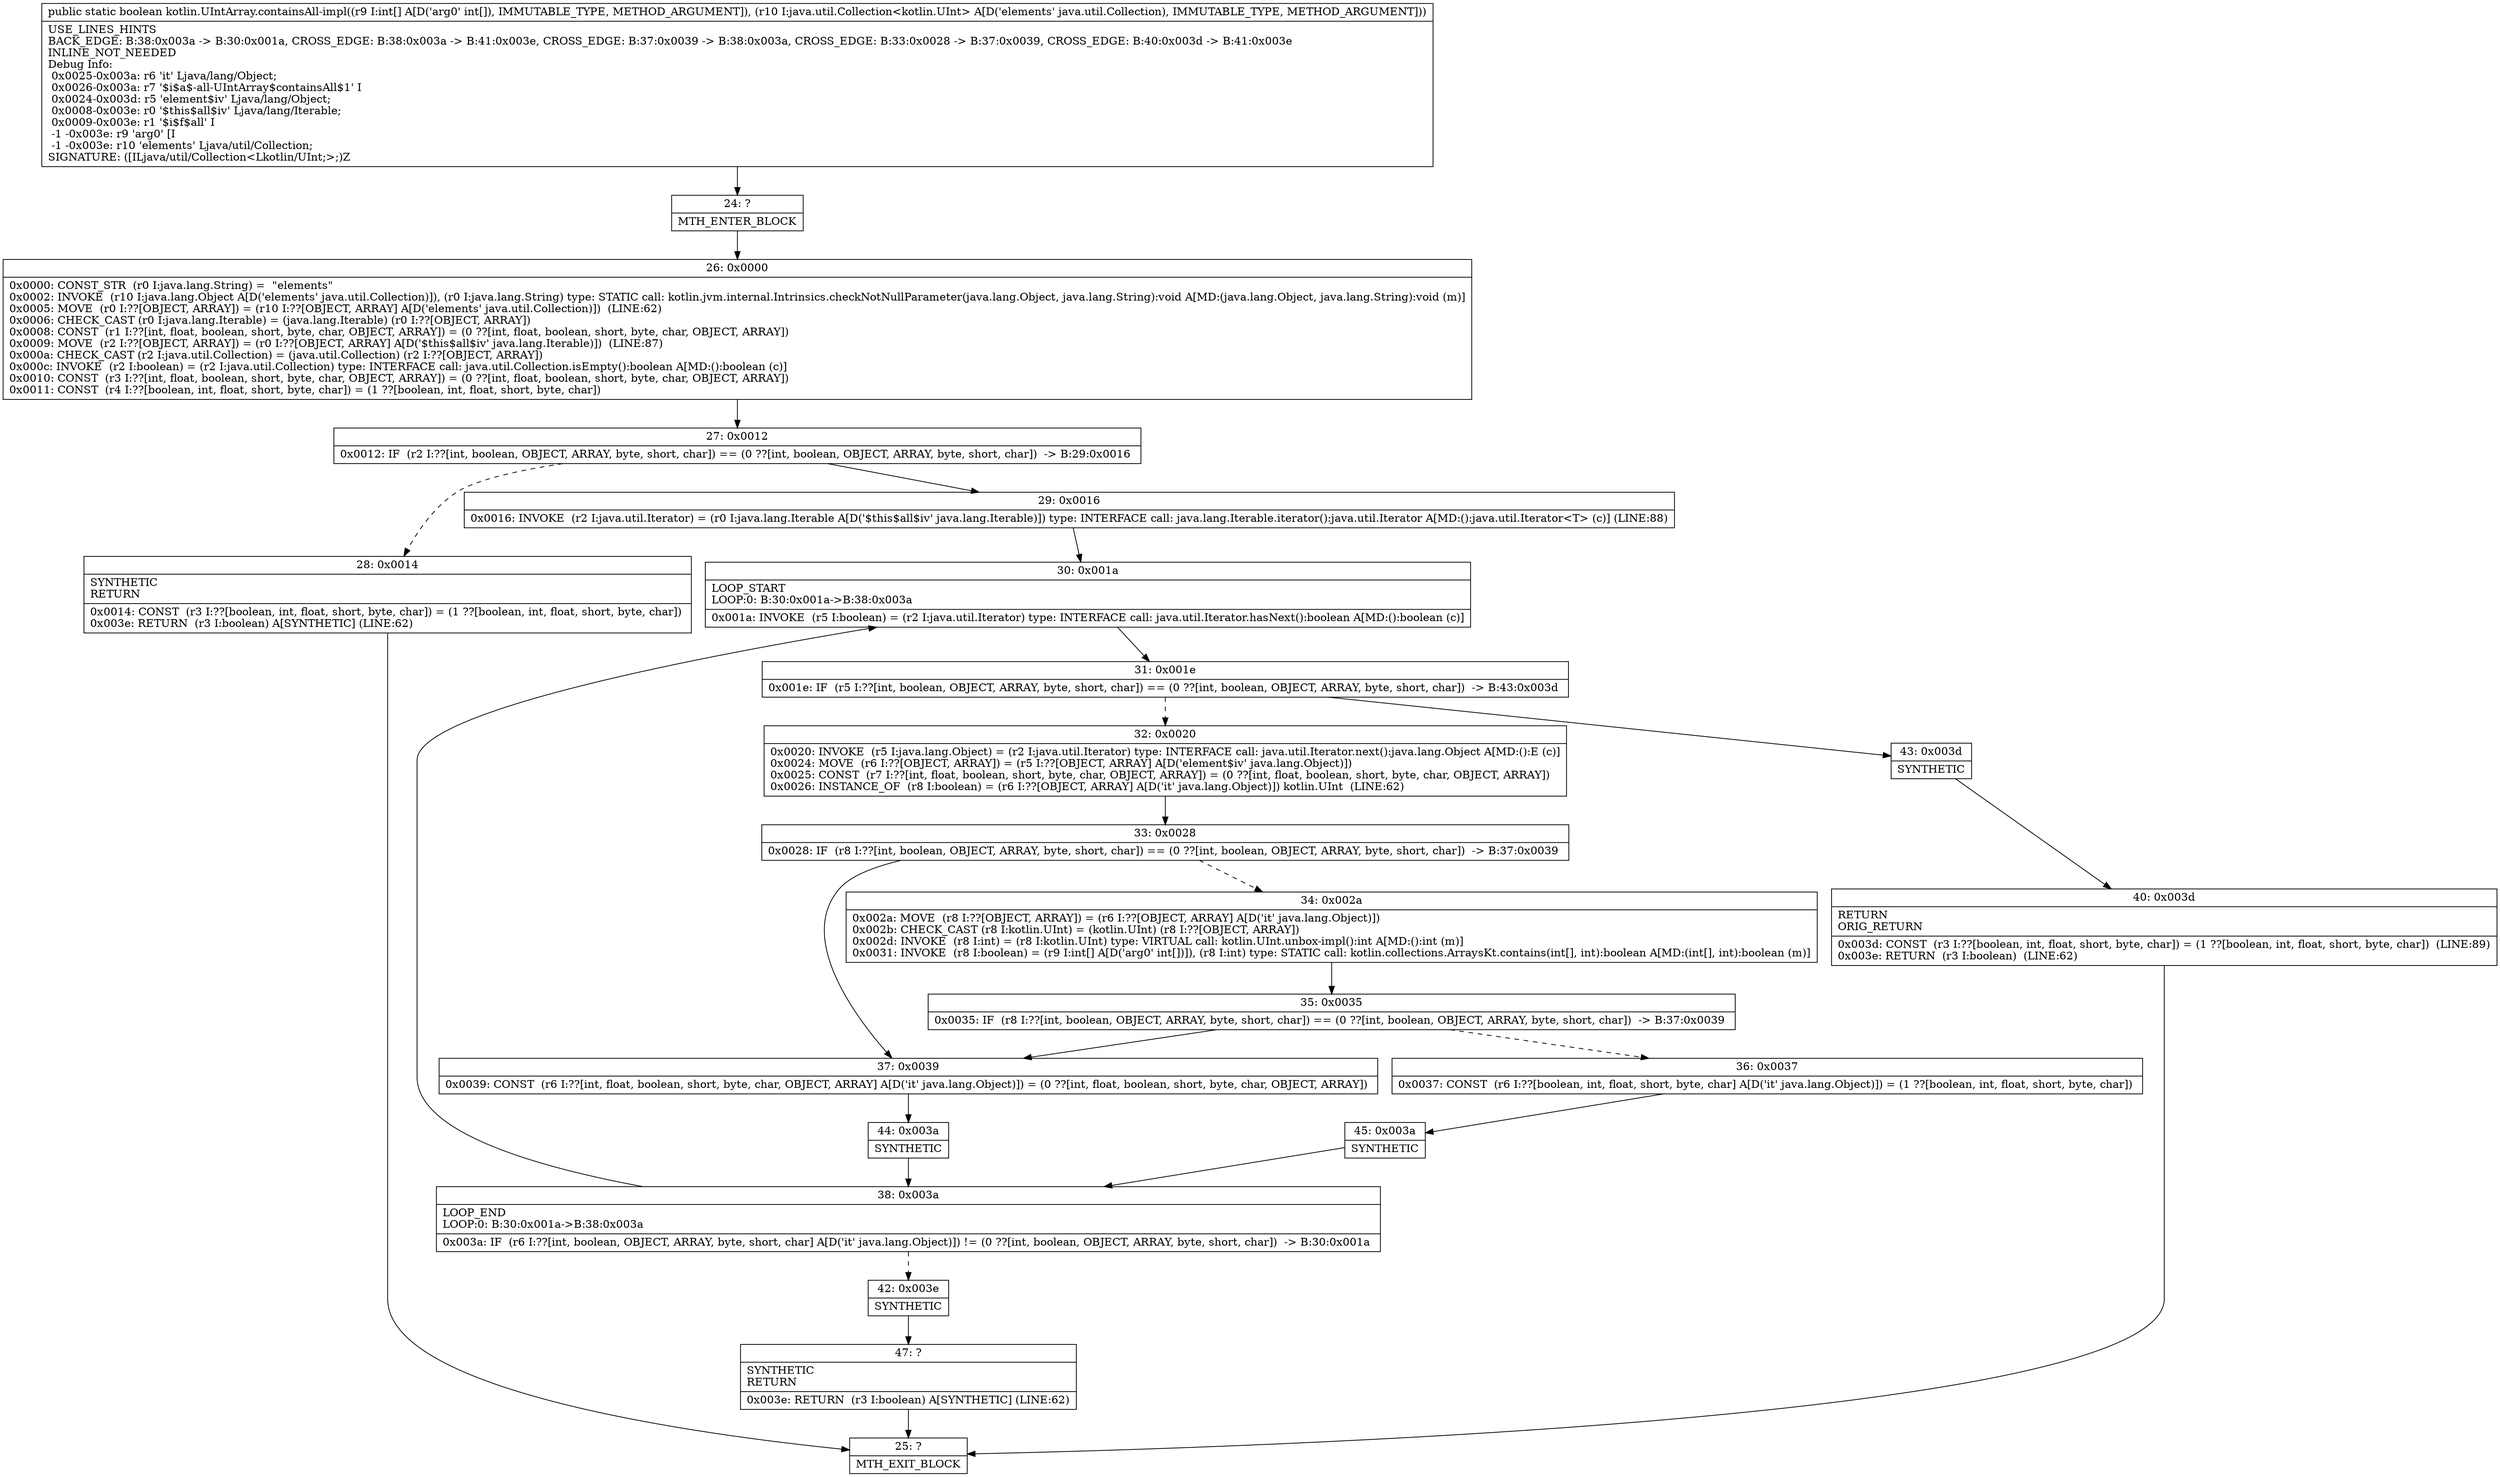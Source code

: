 digraph "CFG forkotlin.UIntArray.containsAll\-impl([ILjava\/util\/Collection;)Z" {
Node_24 [shape=record,label="{24\:\ ?|MTH_ENTER_BLOCK\l}"];
Node_26 [shape=record,label="{26\:\ 0x0000|0x0000: CONST_STR  (r0 I:java.lang.String) =  \"elements\" \l0x0002: INVOKE  (r10 I:java.lang.Object A[D('elements' java.util.Collection)]), (r0 I:java.lang.String) type: STATIC call: kotlin.jvm.internal.Intrinsics.checkNotNullParameter(java.lang.Object, java.lang.String):void A[MD:(java.lang.Object, java.lang.String):void (m)]\l0x0005: MOVE  (r0 I:??[OBJECT, ARRAY]) = (r10 I:??[OBJECT, ARRAY] A[D('elements' java.util.Collection)])  (LINE:62)\l0x0006: CHECK_CAST (r0 I:java.lang.Iterable) = (java.lang.Iterable) (r0 I:??[OBJECT, ARRAY]) \l0x0008: CONST  (r1 I:??[int, float, boolean, short, byte, char, OBJECT, ARRAY]) = (0 ??[int, float, boolean, short, byte, char, OBJECT, ARRAY]) \l0x0009: MOVE  (r2 I:??[OBJECT, ARRAY]) = (r0 I:??[OBJECT, ARRAY] A[D('$this$all$iv' java.lang.Iterable)])  (LINE:87)\l0x000a: CHECK_CAST (r2 I:java.util.Collection) = (java.util.Collection) (r2 I:??[OBJECT, ARRAY]) \l0x000c: INVOKE  (r2 I:boolean) = (r2 I:java.util.Collection) type: INTERFACE call: java.util.Collection.isEmpty():boolean A[MD:():boolean (c)]\l0x0010: CONST  (r3 I:??[int, float, boolean, short, byte, char, OBJECT, ARRAY]) = (0 ??[int, float, boolean, short, byte, char, OBJECT, ARRAY]) \l0x0011: CONST  (r4 I:??[boolean, int, float, short, byte, char]) = (1 ??[boolean, int, float, short, byte, char]) \l}"];
Node_27 [shape=record,label="{27\:\ 0x0012|0x0012: IF  (r2 I:??[int, boolean, OBJECT, ARRAY, byte, short, char]) == (0 ??[int, boolean, OBJECT, ARRAY, byte, short, char])  \-\> B:29:0x0016 \l}"];
Node_28 [shape=record,label="{28\:\ 0x0014|SYNTHETIC\lRETURN\l|0x0014: CONST  (r3 I:??[boolean, int, float, short, byte, char]) = (1 ??[boolean, int, float, short, byte, char]) \l0x003e: RETURN  (r3 I:boolean) A[SYNTHETIC] (LINE:62)\l}"];
Node_25 [shape=record,label="{25\:\ ?|MTH_EXIT_BLOCK\l}"];
Node_29 [shape=record,label="{29\:\ 0x0016|0x0016: INVOKE  (r2 I:java.util.Iterator) = (r0 I:java.lang.Iterable A[D('$this$all$iv' java.lang.Iterable)]) type: INTERFACE call: java.lang.Iterable.iterator():java.util.Iterator A[MD:():java.util.Iterator\<T\> (c)] (LINE:88)\l}"];
Node_30 [shape=record,label="{30\:\ 0x001a|LOOP_START\lLOOP:0: B:30:0x001a\-\>B:38:0x003a\l|0x001a: INVOKE  (r5 I:boolean) = (r2 I:java.util.Iterator) type: INTERFACE call: java.util.Iterator.hasNext():boolean A[MD:():boolean (c)]\l}"];
Node_31 [shape=record,label="{31\:\ 0x001e|0x001e: IF  (r5 I:??[int, boolean, OBJECT, ARRAY, byte, short, char]) == (0 ??[int, boolean, OBJECT, ARRAY, byte, short, char])  \-\> B:43:0x003d \l}"];
Node_32 [shape=record,label="{32\:\ 0x0020|0x0020: INVOKE  (r5 I:java.lang.Object) = (r2 I:java.util.Iterator) type: INTERFACE call: java.util.Iterator.next():java.lang.Object A[MD:():E (c)]\l0x0024: MOVE  (r6 I:??[OBJECT, ARRAY]) = (r5 I:??[OBJECT, ARRAY] A[D('element$iv' java.lang.Object)]) \l0x0025: CONST  (r7 I:??[int, float, boolean, short, byte, char, OBJECT, ARRAY]) = (0 ??[int, float, boolean, short, byte, char, OBJECT, ARRAY]) \l0x0026: INSTANCE_OF  (r8 I:boolean) = (r6 I:??[OBJECT, ARRAY] A[D('it' java.lang.Object)]) kotlin.UInt  (LINE:62)\l}"];
Node_33 [shape=record,label="{33\:\ 0x0028|0x0028: IF  (r8 I:??[int, boolean, OBJECT, ARRAY, byte, short, char]) == (0 ??[int, boolean, OBJECT, ARRAY, byte, short, char])  \-\> B:37:0x0039 \l}"];
Node_34 [shape=record,label="{34\:\ 0x002a|0x002a: MOVE  (r8 I:??[OBJECT, ARRAY]) = (r6 I:??[OBJECT, ARRAY] A[D('it' java.lang.Object)]) \l0x002b: CHECK_CAST (r8 I:kotlin.UInt) = (kotlin.UInt) (r8 I:??[OBJECT, ARRAY]) \l0x002d: INVOKE  (r8 I:int) = (r8 I:kotlin.UInt) type: VIRTUAL call: kotlin.UInt.unbox\-impl():int A[MD:():int (m)]\l0x0031: INVOKE  (r8 I:boolean) = (r9 I:int[] A[D('arg0' int[])]), (r8 I:int) type: STATIC call: kotlin.collections.ArraysKt.contains(int[], int):boolean A[MD:(int[], int):boolean (m)]\l}"];
Node_35 [shape=record,label="{35\:\ 0x0035|0x0035: IF  (r8 I:??[int, boolean, OBJECT, ARRAY, byte, short, char]) == (0 ??[int, boolean, OBJECT, ARRAY, byte, short, char])  \-\> B:37:0x0039 \l}"];
Node_36 [shape=record,label="{36\:\ 0x0037|0x0037: CONST  (r6 I:??[boolean, int, float, short, byte, char] A[D('it' java.lang.Object)]) = (1 ??[boolean, int, float, short, byte, char]) \l}"];
Node_45 [shape=record,label="{45\:\ 0x003a|SYNTHETIC\l}"];
Node_38 [shape=record,label="{38\:\ 0x003a|LOOP_END\lLOOP:0: B:30:0x001a\-\>B:38:0x003a\l|0x003a: IF  (r6 I:??[int, boolean, OBJECT, ARRAY, byte, short, char] A[D('it' java.lang.Object)]) != (0 ??[int, boolean, OBJECT, ARRAY, byte, short, char])  \-\> B:30:0x001a \l}"];
Node_42 [shape=record,label="{42\:\ 0x003e|SYNTHETIC\l}"];
Node_47 [shape=record,label="{47\:\ ?|SYNTHETIC\lRETURN\l|0x003e: RETURN  (r3 I:boolean) A[SYNTHETIC] (LINE:62)\l}"];
Node_37 [shape=record,label="{37\:\ 0x0039|0x0039: CONST  (r6 I:??[int, float, boolean, short, byte, char, OBJECT, ARRAY] A[D('it' java.lang.Object)]) = (0 ??[int, float, boolean, short, byte, char, OBJECT, ARRAY]) \l}"];
Node_44 [shape=record,label="{44\:\ 0x003a|SYNTHETIC\l}"];
Node_43 [shape=record,label="{43\:\ 0x003d|SYNTHETIC\l}"];
Node_40 [shape=record,label="{40\:\ 0x003d|RETURN\lORIG_RETURN\l|0x003d: CONST  (r3 I:??[boolean, int, float, short, byte, char]) = (1 ??[boolean, int, float, short, byte, char])  (LINE:89)\l0x003e: RETURN  (r3 I:boolean)  (LINE:62)\l}"];
MethodNode[shape=record,label="{public static boolean kotlin.UIntArray.containsAll\-impl((r9 I:int[] A[D('arg0' int[]), IMMUTABLE_TYPE, METHOD_ARGUMENT]), (r10 I:java.util.Collection\<kotlin.UInt\> A[D('elements' java.util.Collection), IMMUTABLE_TYPE, METHOD_ARGUMENT]))  | USE_LINES_HINTS\lBACK_EDGE: B:38:0x003a \-\> B:30:0x001a, CROSS_EDGE: B:38:0x003a \-\> B:41:0x003e, CROSS_EDGE: B:37:0x0039 \-\> B:38:0x003a, CROSS_EDGE: B:33:0x0028 \-\> B:37:0x0039, CROSS_EDGE: B:40:0x003d \-\> B:41:0x003e\lINLINE_NOT_NEEDED\lDebug Info:\l  0x0025\-0x003a: r6 'it' Ljava\/lang\/Object;\l  0x0026\-0x003a: r7 '$i$a$\-all\-UIntArray$containsAll$1' I\l  0x0024\-0x003d: r5 'element$iv' Ljava\/lang\/Object;\l  0x0008\-0x003e: r0 '$this$all$iv' Ljava\/lang\/Iterable;\l  0x0009\-0x003e: r1 '$i$f$all' I\l  \-1 \-0x003e: r9 'arg0' [I\l  \-1 \-0x003e: r10 'elements' Ljava\/util\/Collection;\lSIGNATURE: ([ILjava\/util\/Collection\<Lkotlin\/UInt;\>;)Z\l}"];
MethodNode -> Node_24;Node_24 -> Node_26;
Node_26 -> Node_27;
Node_27 -> Node_28[style=dashed];
Node_27 -> Node_29;
Node_28 -> Node_25;
Node_29 -> Node_30;
Node_30 -> Node_31;
Node_31 -> Node_32[style=dashed];
Node_31 -> Node_43;
Node_32 -> Node_33;
Node_33 -> Node_34[style=dashed];
Node_33 -> Node_37;
Node_34 -> Node_35;
Node_35 -> Node_36[style=dashed];
Node_35 -> Node_37;
Node_36 -> Node_45;
Node_45 -> Node_38;
Node_38 -> Node_30;
Node_38 -> Node_42[style=dashed];
Node_42 -> Node_47;
Node_47 -> Node_25;
Node_37 -> Node_44;
Node_44 -> Node_38;
Node_43 -> Node_40;
Node_40 -> Node_25;
}

